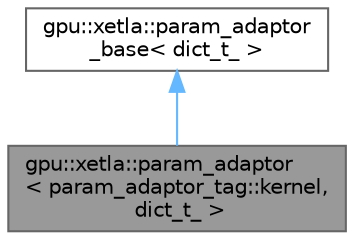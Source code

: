 digraph "gpu::xetla::param_adaptor&lt; param_adaptor_tag::kernel, dict_t_ &gt;"
{
 // LATEX_PDF_SIZE
  bgcolor="transparent";
  edge [fontname=Helvetica,fontsize=10,labelfontname=Helvetica,labelfontsize=10];
  node [fontname=Helvetica,fontsize=10,shape=box,height=0.2,width=0.4];
  Node1 [id="Node000001",label="gpu::xetla::param_adaptor\l\< param_adaptor_tag::kernel,\l dict_t_ \>",height=0.2,width=0.4,color="gray40", fillcolor="grey60", style="filled", fontcolor="black",tooltip=" "];
  Node2 -> Node1 [id="edge1_Node000001_Node000002",dir="back",color="steelblue1",style="solid",tooltip=" "];
  Node2 [id="Node000002",label="gpu::xetla::param_adaptor\l_base\< dict_t_ \>",height=0.2,width=0.4,color="gray40", fillcolor="white", style="filled",URL="$structgpu_1_1xetla_1_1param__adaptor__base.html",tooltip=" "];
}
